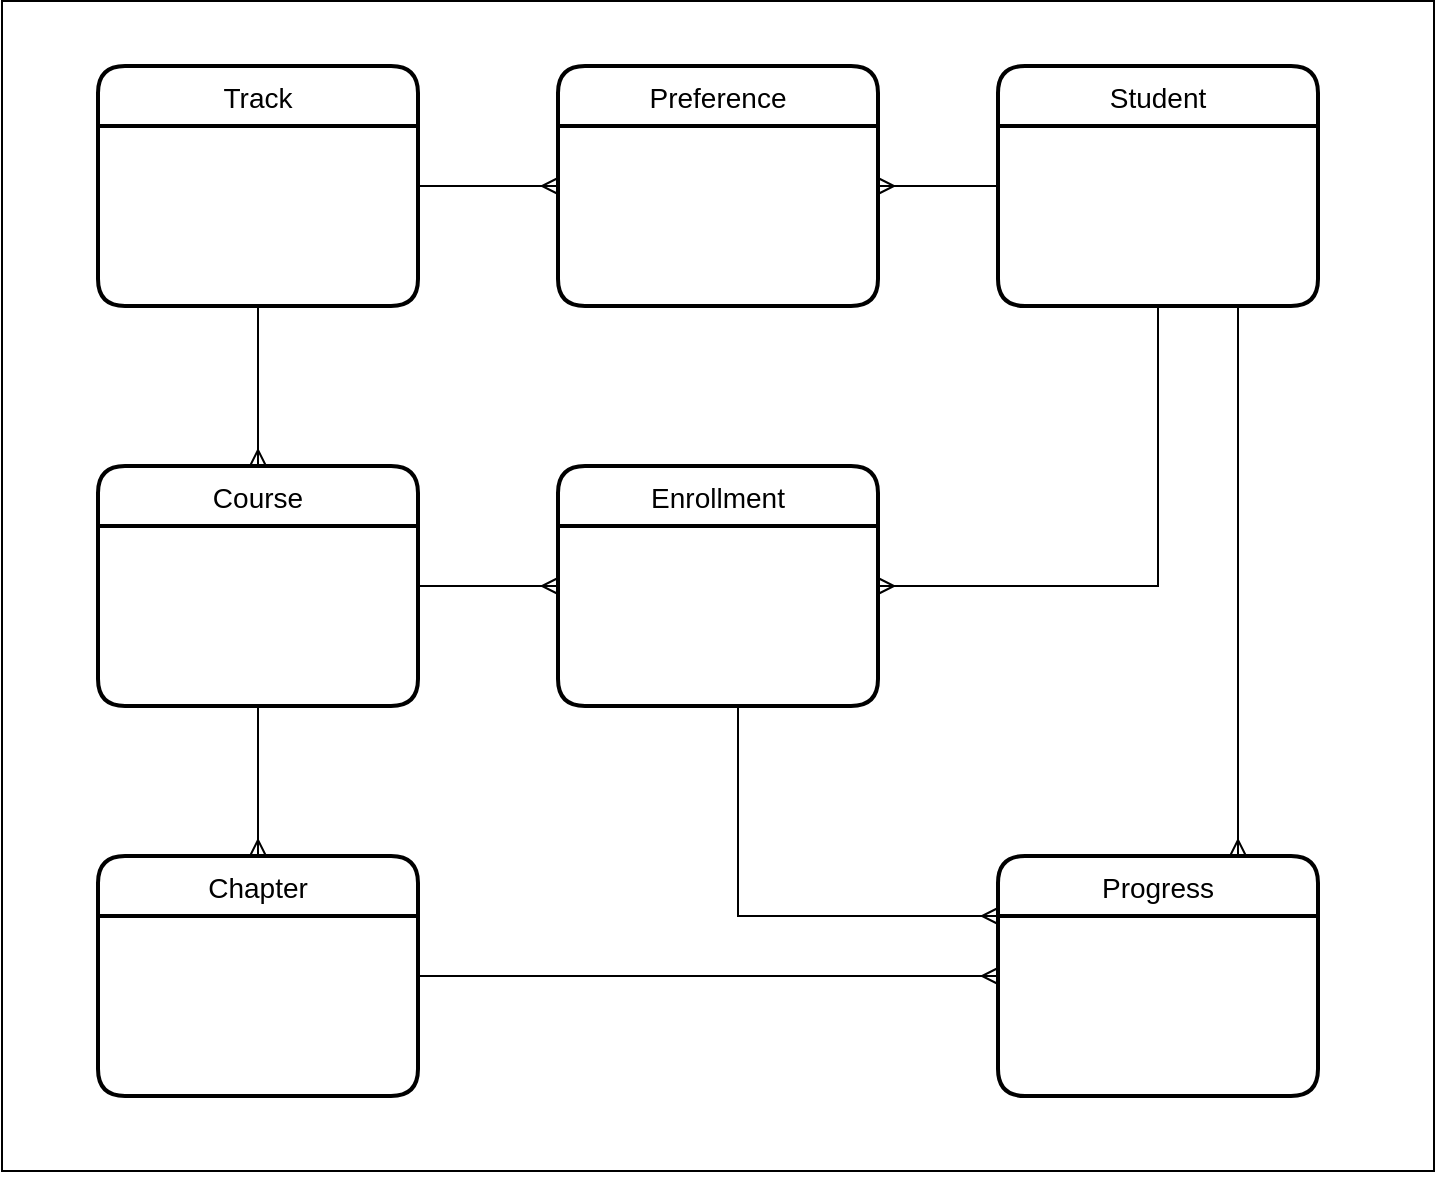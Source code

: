 <mxfile>
    <diagram id="qKQN4dqz43WZ6ZagHntn" name="Page-1">
        <mxGraphModel dx="801" dy="762" grid="1" gridSize="10" guides="1" tooltips="1" connect="1" arrows="1" fold="1" page="1" pageScale="1" pageWidth="827" pageHeight="1169" background="#ffffff" math="0" shadow="0">
            <root>
                <mxCell id="0"/>
                <mxCell id="1" parent="0"/>
                <mxCell id="22" value="" style="rounded=0;whiteSpace=wrap;html=1;fillColor=#FFFFFF;" parent="1" vertex="1">
                    <mxGeometry x="32" y="27.5" width="716" height="585" as="geometry"/>
                </mxCell>
                <mxCell id="15" style="edgeStyle=orthogonalEdgeStyle;rounded=0;orthogonalLoop=1;jettySize=auto;html=1;exitX=0.5;exitY=1;exitDx=0;exitDy=0;entryX=0.5;entryY=0;entryDx=0;entryDy=0;startArrow=none;startFill=0;endArrow=ERmany;endFill=0;strokeColor=#000000;" parent="1" source="4" target="5" edge="1">
                    <mxGeometry relative="1" as="geometry"/>
                </mxCell>
                <mxCell id="4" value="Track" style="swimlane;childLayout=stackLayout;horizontal=1;startSize=30;horizontalStack=0;rounded=1;fontSize=14;fontStyle=0;strokeWidth=2;resizeParent=0;resizeLast=1;shadow=0;dashed=0;align=center;strokeColor=#000000;" parent="1" vertex="1">
                    <mxGeometry x="80" y="60" width="160" height="120" as="geometry"/>
                </mxCell>
                <mxCell id="17" style="edgeStyle=orthogonalEdgeStyle;rounded=0;orthogonalLoop=1;jettySize=auto;html=1;exitX=0.5;exitY=1;exitDx=0;exitDy=0;entryX=0.5;entryY=0;entryDx=0;entryDy=0;startArrow=none;startFill=0;endArrow=ERmany;endFill=0;strokeColor=#000000;" parent="1" source="5" target="6" edge="1">
                    <mxGeometry relative="1" as="geometry"/>
                </mxCell>
                <mxCell id="18" style="edgeStyle=orthogonalEdgeStyle;rounded=0;orthogonalLoop=1;jettySize=auto;html=1;exitX=1;exitY=0.5;exitDx=0;exitDy=0;entryX=0;entryY=0.5;entryDx=0;entryDy=0;startArrow=none;startFill=0;endArrow=ERmany;endFill=0;strokeColor=#000000;" parent="1" source="5" target="9" edge="1">
                    <mxGeometry relative="1" as="geometry"/>
                </mxCell>
                <mxCell id="5" value="Course" style="swimlane;childLayout=stackLayout;horizontal=1;startSize=30;horizontalStack=0;rounded=1;fontSize=14;fontStyle=0;strokeWidth=2;resizeParent=0;resizeLast=1;shadow=0;dashed=0;align=center;strokeColor=#000000;" parent="1" vertex="1">
                    <mxGeometry x="80" y="260" width="160" height="120" as="geometry"/>
                </mxCell>
                <mxCell id="31" style="edgeStyle=orthogonalEdgeStyle;rounded=0;orthogonalLoop=1;jettySize=auto;html=1;entryX=0;entryY=0.5;entryDx=0;entryDy=0;endArrow=ERmany;endFill=0;strokeColor=#000000;" edge="1" parent="1" source="6" target="27">
                    <mxGeometry relative="1" as="geometry"/>
                </mxCell>
                <mxCell id="6" value="Chapter" style="swimlane;childLayout=stackLayout;horizontal=1;startSize=30;horizontalStack=0;rounded=1;fontSize=14;fontStyle=0;strokeWidth=2;resizeParent=0;resizeLast=1;shadow=0;dashed=0;align=center;strokeColor=#000000;" parent="1" vertex="1">
                    <mxGeometry x="80" y="455" width="160" height="120" as="geometry"/>
                </mxCell>
                <mxCell id="30" style="edgeStyle=orthogonalEdgeStyle;rounded=0;orthogonalLoop=1;jettySize=auto;html=1;exitX=0.75;exitY=1;exitDx=0;exitDy=0;entryX=0.75;entryY=0;entryDx=0;entryDy=0;strokeColor=#000000;endArrow=ERmany;endFill=0;" edge="1" parent="1" source="8" target="27">
                    <mxGeometry relative="1" as="geometry"/>
                </mxCell>
                <mxCell id="8" value="Student" style="swimlane;childLayout=stackLayout;horizontal=1;startSize=30;horizontalStack=0;rounded=1;fontSize=14;fontStyle=0;strokeWidth=2;resizeParent=0;resizeLast=1;shadow=0;dashed=0;align=center;strokeColor=#000000;" parent="1" vertex="1">
                    <mxGeometry x="530" y="60" width="160" height="120" as="geometry"/>
                </mxCell>
                <mxCell id="16" style="edgeStyle=orthogonalEdgeStyle;rounded=0;orthogonalLoop=1;jettySize=auto;html=1;entryX=0.5;entryY=1;entryDx=0;entryDy=0;startArrow=ERmany;startFill=0;endArrow=none;endFill=0;strokeColor=#000000;" parent="1" source="9" target="8" edge="1">
                    <mxGeometry relative="1" as="geometry"/>
                </mxCell>
                <mxCell id="32" style="edgeStyle=orthogonalEdgeStyle;rounded=0;orthogonalLoop=1;jettySize=auto;html=1;entryX=0;entryY=0.25;entryDx=0;entryDy=0;endArrow=ERmany;endFill=0;strokeColor=#000000;" edge="1" parent="1" source="9" target="27">
                    <mxGeometry relative="1" as="geometry">
                        <Array as="points">
                            <mxPoint x="400" y="485"/>
                        </Array>
                    </mxGeometry>
                </mxCell>
                <mxCell id="9" value="Enrollment" style="swimlane;childLayout=stackLayout;horizontal=1;startSize=30;horizontalStack=0;rounded=1;fontSize=14;fontStyle=0;strokeWidth=2;resizeParent=0;resizeLast=1;shadow=0;dashed=0;align=center;strokeColor=#000000;" parent="1" vertex="1">
                    <mxGeometry x="310" y="260" width="160" height="120" as="geometry"/>
                </mxCell>
                <mxCell id="21" style="edgeStyle=orthogonalEdgeStyle;rounded=0;orthogonalLoop=1;jettySize=auto;html=1;exitX=0.5;exitY=1;exitDx=0;exitDy=0;" parent="1" edge="1">
                    <mxGeometry relative="1" as="geometry">
                        <mxPoint x="152" y="610" as="sourcePoint"/>
                        <mxPoint x="152" y="610" as="targetPoint"/>
                    </mxGeometry>
                </mxCell>
                <mxCell id="23" value="Preference" style="swimlane;childLayout=stackLayout;horizontal=1;startSize=30;horizontalStack=0;rounded=1;fontSize=14;fontStyle=0;strokeWidth=2;resizeParent=0;resizeLast=1;shadow=0;dashed=0;align=center;strokeColor=#000000;" parent="1" vertex="1">
                    <mxGeometry x="310" y="60" width="160" height="120" as="geometry"/>
                </mxCell>
                <mxCell id="25" style="edgeStyle=orthogonalEdgeStyle;rounded=0;orthogonalLoop=1;jettySize=auto;html=1;entryX=1;entryY=0.5;entryDx=0;entryDy=0;startArrow=none;startFill=0;endArrow=ERmany;endFill=0;strokeColor=#000000;exitX=0;exitY=0.5;exitDx=0;exitDy=0;" parent="1" source="8" target="23" edge="1">
                    <mxGeometry relative="1" as="geometry">
                        <mxPoint x="480" y="330" as="sourcePoint"/>
                        <mxPoint x="620" y="190" as="targetPoint"/>
                    </mxGeometry>
                </mxCell>
                <mxCell id="26" style="edgeStyle=orthogonalEdgeStyle;rounded=0;orthogonalLoop=1;jettySize=auto;html=1;entryX=0;entryY=0.5;entryDx=0;entryDy=0;startArrow=none;startFill=0;endArrow=ERmany;endFill=0;strokeColor=#000000;exitX=1;exitY=0.5;exitDx=0;exitDy=0;" parent="1" source="4" target="23" edge="1">
                    <mxGeometry relative="1" as="geometry">
                        <mxPoint x="540" y="130" as="sourcePoint"/>
                        <mxPoint x="480" y="130" as="targetPoint"/>
                    </mxGeometry>
                </mxCell>
                <mxCell id="27" value="Progress" style="swimlane;childLayout=stackLayout;horizontal=1;startSize=30;horizontalStack=0;rounded=1;fontSize=14;fontStyle=0;strokeWidth=2;resizeParent=0;resizeLast=1;shadow=0;dashed=0;align=center;strokeColor=#000000;" vertex="1" parent="1">
                    <mxGeometry x="530" y="455" width="160" height="120" as="geometry"/>
                </mxCell>
            </root>
        </mxGraphModel>
    </diagram>
</mxfile>